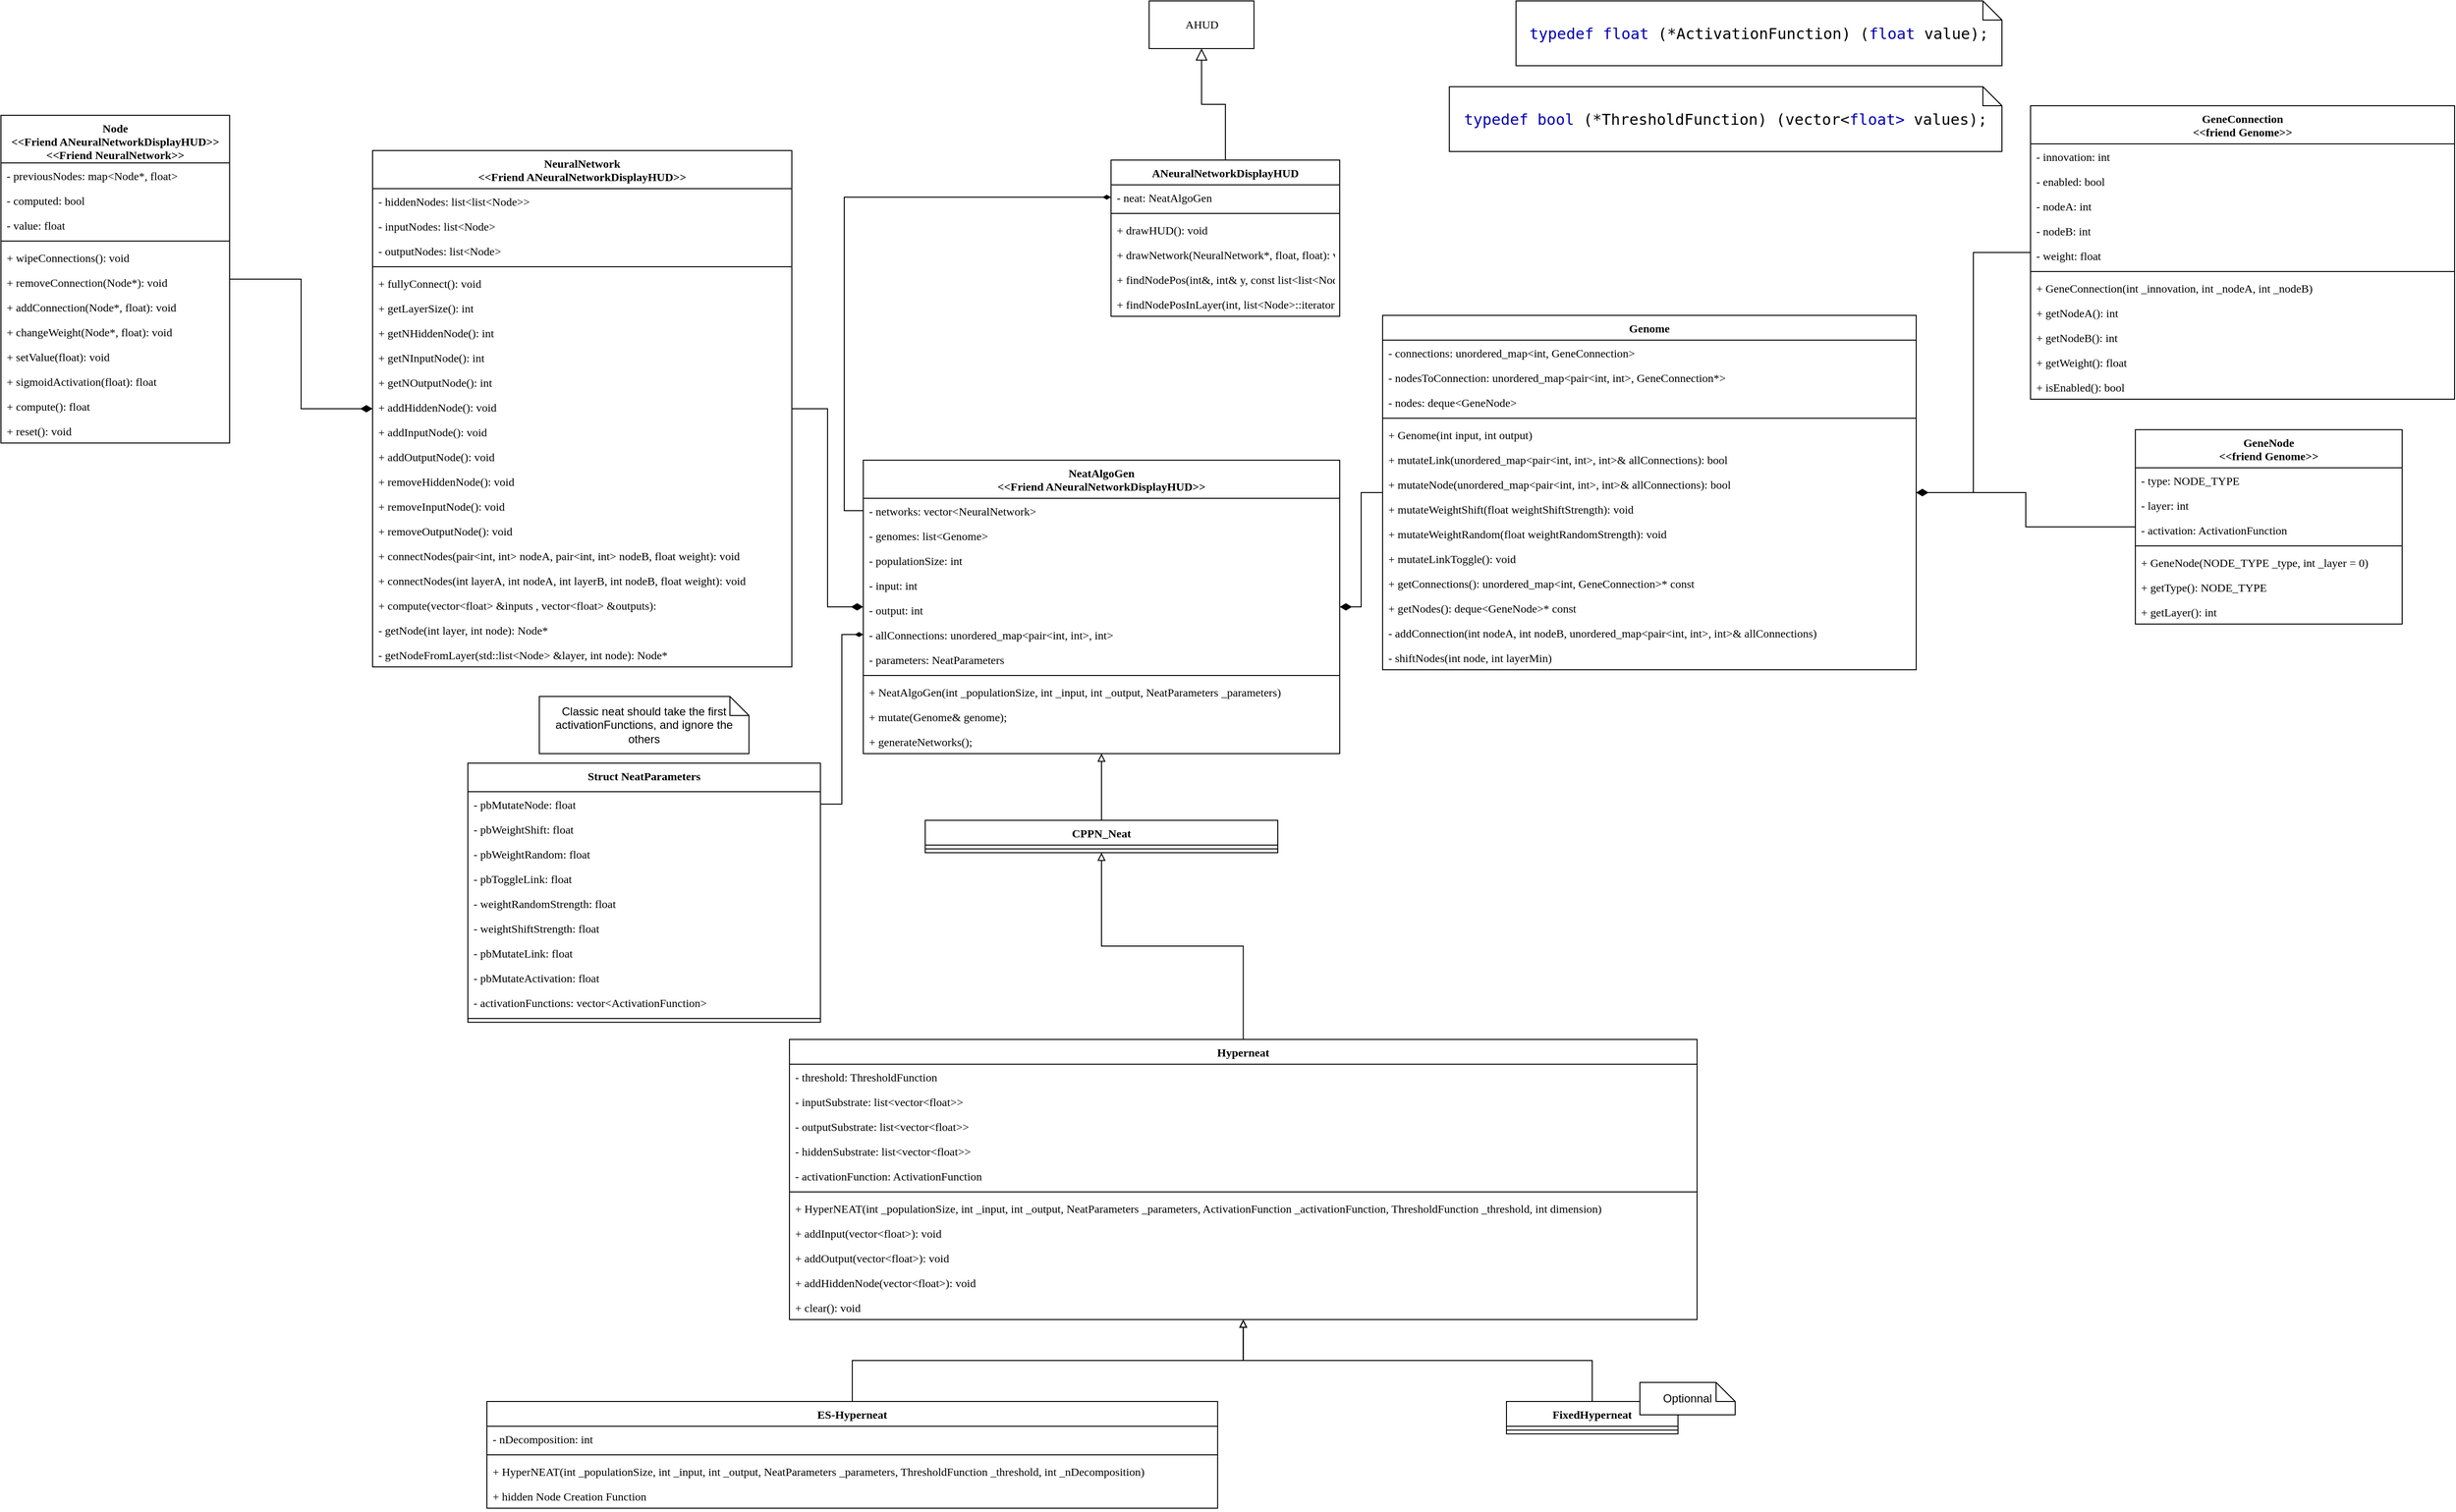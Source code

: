 <mxfile version="20.3.0" type="device"><diagram id="WSgGE8QETpOJRl8HO7c7" name="Page-1"><mxGraphModel dx="1865" dy="649" grid="1" gridSize="10" guides="1" tooltips="1" connect="1" arrows="1" fold="1" page="1" pageScale="1" pageWidth="827" pageHeight="1169" math="0" shadow="0"><root><mxCell id="0"/><mxCell id="1" parent="0"/><mxCell id="bxSq_ZIeHMHqPIyLSi6P-50" style="edgeStyle=orthogonalEdgeStyle;rounded=0;orthogonalLoop=1;jettySize=auto;html=1;exitX=1;exitY=0.5;exitDx=0;exitDy=0;entryX=0;entryY=0.5;entryDx=0;entryDy=0;endArrow=diamondThin;endFill=1;endSize=10;fontFamily=Tahoma;fontSize=12;" parent="1" source="bxSq_ZIeHMHqPIyLSi6P-1" target="bxSq_ZIeHMHqPIyLSi6P-42" edge="1"><mxGeometry relative="1" as="geometry"/></mxCell><mxCell id="bxSq_ZIeHMHqPIyLSi6P-1" value="NeuralNetwork&#10;&lt;&lt;Friend ANeuralNetworkDisplayHUD&gt;&gt;" style="swimlane;fontStyle=1;align=center;verticalAlign=top;childLayout=stackLayout;horizontal=1;startSize=40;horizontalStack=0;resizeParent=1;resizeParentMax=0;resizeLast=0;collapsible=1;marginBottom=0;fontFamily=Tahoma;fontSize=12;" parent="1" vertex="1"><mxGeometry x="-110" y="207" width="440" height="542" as="geometry"><mxRectangle x="60" y="203" width="260" height="40" as="alternateBounds"/></mxGeometry></mxCell><mxCell id="bxSq_ZIeHMHqPIyLSi6P-2" value="- hiddenNodes: list&lt;list&lt;Node&gt;&gt;" style="text;strokeColor=none;fillColor=none;align=left;verticalAlign=top;spacingLeft=4;spacingRight=4;overflow=hidden;rotatable=0;points=[[0,0.5],[1,0.5]];portConstraint=eastwest;fontFamily=Tahoma;fontSize=12;" parent="bxSq_ZIeHMHqPIyLSi6P-1" vertex="1"><mxGeometry y="40" width="440" height="26" as="geometry"/></mxCell><mxCell id="bxSq_ZIeHMHqPIyLSi6P-19" value="- inputNodes: list&lt;Node&gt;" style="text;strokeColor=none;fillColor=none;align=left;verticalAlign=top;spacingLeft=4;spacingRight=4;overflow=hidden;rotatable=0;points=[[0,0.5],[1,0.5]];portConstraint=eastwest;fontFamily=Tahoma;fontSize=12;" parent="bxSq_ZIeHMHqPIyLSi6P-1" vertex="1"><mxGeometry y="66" width="440" height="26" as="geometry"/></mxCell><mxCell id="bxSq_ZIeHMHqPIyLSi6P-20" value="- outputNodes: list&lt;Node&gt;" style="text;strokeColor=none;fillColor=none;align=left;verticalAlign=top;spacingLeft=4;spacingRight=4;overflow=hidden;rotatable=0;points=[[0,0.5],[1,0.5]];portConstraint=eastwest;fontFamily=Tahoma;fontSize=12;" parent="bxSq_ZIeHMHqPIyLSi6P-1" vertex="1"><mxGeometry y="92" width="440" height="26" as="geometry"/></mxCell><mxCell id="bxSq_ZIeHMHqPIyLSi6P-3" value="" style="line;strokeWidth=1;fillColor=none;align=left;verticalAlign=middle;spacingTop=-1;spacingLeft=3;spacingRight=3;rotatable=0;labelPosition=right;points=[];portConstraint=eastwest;fontFamily=Tahoma;fontSize=12;" parent="bxSq_ZIeHMHqPIyLSi6P-1" vertex="1"><mxGeometry y="118" width="440" height="8" as="geometry"/></mxCell><mxCell id="bxSq_ZIeHMHqPIyLSi6P-4" value="+ fullyConnect(): void" style="text;strokeColor=none;fillColor=none;align=left;verticalAlign=top;spacingLeft=4;spacingRight=4;overflow=hidden;rotatable=0;points=[[0,0.5],[1,0.5]];portConstraint=eastwest;fontFamily=Tahoma;fontSize=12;" parent="bxSq_ZIeHMHqPIyLSi6P-1" vertex="1"><mxGeometry y="126" width="440" height="26" as="geometry"/></mxCell><mxCell id="bxSq_ZIeHMHqPIyLSi6P-5" value="+ getLayerSize(): int" style="text;strokeColor=none;fillColor=none;align=left;verticalAlign=top;spacingLeft=4;spacingRight=4;overflow=hidden;rotatable=0;points=[[0,0.5],[1,0.5]];portConstraint=eastwest;fontFamily=Tahoma;fontSize=12;" parent="bxSq_ZIeHMHqPIyLSi6P-1" vertex="1"><mxGeometry y="152" width="440" height="26" as="geometry"/></mxCell><mxCell id="bxSq_ZIeHMHqPIyLSi6P-6" value="+ getNHiddenNode(): int" style="text;strokeColor=none;fillColor=none;align=left;verticalAlign=top;spacingLeft=4;spacingRight=4;overflow=hidden;rotatable=0;points=[[0,0.5],[1,0.5]];portConstraint=eastwest;fontFamily=Tahoma;fontSize=12;" parent="bxSq_ZIeHMHqPIyLSi6P-1" vertex="1"><mxGeometry y="178" width="440" height="26" as="geometry"/></mxCell><mxCell id="bxSq_ZIeHMHqPIyLSi6P-7" value="+ getNInputNode(): int" style="text;strokeColor=none;fillColor=none;align=left;verticalAlign=top;spacingLeft=4;spacingRight=4;overflow=hidden;rotatable=0;points=[[0,0.5],[1,0.5]];portConstraint=eastwest;fontFamily=Tahoma;fontSize=12;" parent="bxSq_ZIeHMHqPIyLSi6P-1" vertex="1"><mxGeometry y="204" width="440" height="26" as="geometry"/></mxCell><mxCell id="bxSq_ZIeHMHqPIyLSi6P-8" value="+ getNOutputNode(): int" style="text;strokeColor=none;fillColor=none;align=left;verticalAlign=top;spacingLeft=4;spacingRight=4;overflow=hidden;rotatable=0;points=[[0,0.5],[1,0.5]];portConstraint=eastwest;fontFamily=Tahoma;fontSize=12;" parent="bxSq_ZIeHMHqPIyLSi6P-1" vertex="1"><mxGeometry y="230" width="440" height="26" as="geometry"/></mxCell><mxCell id="bxSq_ZIeHMHqPIyLSi6P-9" value="+ addHiddenNode(): void" style="text;strokeColor=none;fillColor=none;align=left;verticalAlign=top;spacingLeft=4;spacingRight=4;overflow=hidden;rotatable=0;points=[[0,0.5],[1,0.5]];portConstraint=eastwest;fontFamily=Tahoma;fontSize=12;" parent="bxSq_ZIeHMHqPIyLSi6P-1" vertex="1"><mxGeometry y="256" width="440" height="26" as="geometry"/></mxCell><mxCell id="bxSq_ZIeHMHqPIyLSi6P-10" value="+ addInputNode(): void" style="text;strokeColor=none;fillColor=none;align=left;verticalAlign=top;spacingLeft=4;spacingRight=4;overflow=hidden;rotatable=0;points=[[0,0.5],[1,0.5]];portConstraint=eastwest;fontFamily=Tahoma;fontSize=12;" parent="bxSq_ZIeHMHqPIyLSi6P-1" vertex="1"><mxGeometry y="282" width="440" height="26" as="geometry"/></mxCell><mxCell id="bxSq_ZIeHMHqPIyLSi6P-11" value="+ addOutputNode(): void" style="text;strokeColor=none;fillColor=none;align=left;verticalAlign=top;spacingLeft=4;spacingRight=4;overflow=hidden;rotatable=0;points=[[0,0.5],[1,0.5]];portConstraint=eastwest;fontFamily=Tahoma;fontSize=12;" parent="bxSq_ZIeHMHqPIyLSi6P-1" vertex="1"><mxGeometry y="308" width="440" height="26" as="geometry"/></mxCell><mxCell id="bxSq_ZIeHMHqPIyLSi6P-12" value="+ removeHiddenNode(): void" style="text;strokeColor=none;fillColor=none;align=left;verticalAlign=top;spacingLeft=4;spacingRight=4;overflow=hidden;rotatable=0;points=[[0,0.5],[1,0.5]];portConstraint=eastwest;fontFamily=Tahoma;fontSize=12;" parent="bxSq_ZIeHMHqPIyLSi6P-1" vertex="1"><mxGeometry y="334" width="440" height="26" as="geometry"/></mxCell><mxCell id="bxSq_ZIeHMHqPIyLSi6P-13" value="+ removeInputNode(): void" style="text;strokeColor=none;fillColor=none;align=left;verticalAlign=top;spacingLeft=4;spacingRight=4;overflow=hidden;rotatable=0;points=[[0,0.5],[1,0.5]];portConstraint=eastwest;fontFamily=Tahoma;fontSize=12;" parent="bxSq_ZIeHMHqPIyLSi6P-1" vertex="1"><mxGeometry y="360" width="440" height="26" as="geometry"/></mxCell><mxCell id="bxSq_ZIeHMHqPIyLSi6P-14" value="+ removeOutputNode(): void" style="text;strokeColor=none;fillColor=none;align=left;verticalAlign=top;spacingLeft=4;spacingRight=4;overflow=hidden;rotatable=0;points=[[0,0.5],[1,0.5]];portConstraint=eastwest;fontFamily=Tahoma;fontSize=12;" parent="bxSq_ZIeHMHqPIyLSi6P-1" vertex="1"><mxGeometry y="386" width="440" height="26" as="geometry"/></mxCell><mxCell id="3qKh-4_Olr4PWr01GGMc-7" value="+ connectNodes(pair&lt;int, int&gt; nodeA, pair&lt;int, int&gt; nodeB, float weight): void" style="text;strokeColor=none;fillColor=none;align=left;verticalAlign=top;spacingLeft=4;spacingRight=4;overflow=hidden;rotatable=0;points=[[0,0.5],[1,0.5]];portConstraint=eastwest;fontFamily=Tahoma;fontSize=12;" parent="bxSq_ZIeHMHqPIyLSi6P-1" vertex="1"><mxGeometry y="412" width="440" height="26" as="geometry"/></mxCell><mxCell id="bxSq_ZIeHMHqPIyLSi6P-15" value="+ connectNodes(int layerA, int nodeA, int layerB, int nodeB, float weight): void" style="text;strokeColor=none;fillColor=none;align=left;verticalAlign=top;spacingLeft=4;spacingRight=4;overflow=hidden;rotatable=0;points=[[0,0.5],[1,0.5]];portConstraint=eastwest;fontFamily=Tahoma;fontSize=12;" parent="bxSq_ZIeHMHqPIyLSi6P-1" vertex="1"><mxGeometry y="438" width="440" height="26" as="geometry"/></mxCell><mxCell id="bxSq_ZIeHMHqPIyLSi6P-16" value="+ compute(vector&lt;float&gt; &amp;inputs , vector&lt;float&gt; &amp;outputs): " style="text;strokeColor=none;fillColor=none;align=left;verticalAlign=top;spacingLeft=4;spacingRight=4;overflow=hidden;rotatable=0;points=[[0,0.5],[1,0.5]];portConstraint=eastwest;fontFamily=Tahoma;fontSize=12;" parent="bxSq_ZIeHMHqPIyLSi6P-1" vertex="1"><mxGeometry y="464" width="440" height="26" as="geometry"/></mxCell><mxCell id="bxSq_ZIeHMHqPIyLSi6P-17" value="- getNode(int layer, int node): Node*" style="text;strokeColor=none;fillColor=none;align=left;verticalAlign=top;spacingLeft=4;spacingRight=4;overflow=hidden;rotatable=0;points=[[0,0.5],[1,0.5]];portConstraint=eastwest;fontFamily=Tahoma;fontSize=12;" parent="bxSq_ZIeHMHqPIyLSi6P-1" vertex="1"><mxGeometry y="490" width="440" height="26" as="geometry"/></mxCell><mxCell id="bxSq_ZIeHMHqPIyLSi6P-18" value="- getNodeFromLayer(std::list&lt;Node&gt; &amp;layer, int node): Node*" style="text;strokeColor=none;fillColor=none;align=left;verticalAlign=top;spacingLeft=4;spacingRight=4;overflow=hidden;rotatable=0;points=[[0,0.5],[1,0.5]];portConstraint=eastwest;fontFamily=Tahoma;fontSize=12;" parent="bxSq_ZIeHMHqPIyLSi6P-1" vertex="1"><mxGeometry y="516" width="440" height="26" as="geometry"/></mxCell><mxCell id="bxSq_ZIeHMHqPIyLSi6P-26" value="" style="edgeStyle=orthogonalEdgeStyle;rounded=0;orthogonalLoop=1;jettySize=auto;html=1;endArrow=block;endFill=0;endSize=10;fontFamily=Tahoma;fontSize=12;" parent="1" source="bxSq_ZIeHMHqPIyLSi6P-21" target="bxSq_ZIeHMHqPIyLSi6P-25" edge="1"><mxGeometry relative="1" as="geometry"/></mxCell><mxCell id="bxSq_ZIeHMHqPIyLSi6P-21" value="ANeuralNetworkDisplayHUD" style="swimlane;fontStyle=1;align=center;verticalAlign=top;childLayout=stackLayout;horizontal=1;startSize=26;horizontalStack=0;resizeParent=1;resizeParentMax=0;resizeLast=0;collapsible=1;marginBottom=0;fontFamily=Tahoma;fontSize=12;" parent="1" vertex="1"><mxGeometry x="665" y="217" width="240" height="164" as="geometry"><mxRectangle x="665" y="217" width="190" height="26" as="alternateBounds"/></mxGeometry></mxCell><mxCell id="bxSq_ZIeHMHqPIyLSi6P-22" value="- neat: NeatAlgoGen" style="text;strokeColor=none;fillColor=none;align=left;verticalAlign=top;spacingLeft=4;spacingRight=4;overflow=hidden;rotatable=0;points=[[0,0.5],[1,0.5]];portConstraint=eastwest;fontFamily=Tahoma;fontSize=12;" parent="bxSq_ZIeHMHqPIyLSi6P-21" vertex="1"><mxGeometry y="26" width="240" height="26" as="geometry"/></mxCell><mxCell id="bxSq_ZIeHMHqPIyLSi6P-23" value="" style="line;strokeWidth=1;fillColor=none;align=left;verticalAlign=middle;spacingTop=-1;spacingLeft=3;spacingRight=3;rotatable=0;labelPosition=right;points=[];portConstraint=eastwest;fontFamily=Tahoma;fontSize=12;" parent="bxSq_ZIeHMHqPIyLSi6P-21" vertex="1"><mxGeometry y="52" width="240" height="8" as="geometry"/></mxCell><mxCell id="bxSq_ZIeHMHqPIyLSi6P-24" value="+ drawHUD(): void" style="text;strokeColor=none;fillColor=none;align=left;verticalAlign=top;spacingLeft=4;spacingRight=4;overflow=hidden;rotatable=0;points=[[0,0.5],[1,0.5]];portConstraint=eastwest;fontFamily=Tahoma;fontSize=12;" parent="bxSq_ZIeHMHqPIyLSi6P-21" vertex="1"><mxGeometry y="60" width="240" height="26" as="geometry"/></mxCell><mxCell id="3qKh-4_Olr4PWr01GGMc-1" value="+ drawNetwork(NeuralNetwork*, float, float): void" style="text;strokeColor=none;fillColor=none;align=left;verticalAlign=top;spacingLeft=4;spacingRight=4;overflow=hidden;rotatable=0;points=[[0,0.5],[1,0.5]];portConstraint=eastwest;fontFamily=Tahoma;fontSize=12;" parent="bxSq_ZIeHMHqPIyLSi6P-21" vertex="1"><mxGeometry y="86" width="240" height="26" as="geometry"/></mxCell><mxCell id="3qKh-4_Olr4PWr01GGMc-2" value="+ findNodePos(int&amp;, int&amp; y, const list&lt;list&lt;Node&gt;&gt;::iterator&amp;, pair&lt;Node*, float&gt;&amp;, NeuralNetwork*): void" style="text;strokeColor=none;fillColor=none;align=left;verticalAlign=top;spacingLeft=4;spacingRight=4;overflow=hidden;rotatable=0;points=[[0,0.5],[1,0.5]];portConstraint=eastwest;fontFamily=Tahoma;fontSize=12;" parent="bxSq_ZIeHMHqPIyLSi6P-21" vertex="1"><mxGeometry y="112" width="240" height="26" as="geometry"/></mxCell><mxCell id="3qKh-4_Olr4PWr01GGMc-3" value="+ findNodePosInLayer(int, list&lt;Node&gt;::iterator,list&lt;Node&gt;::iterator, pair&lt;Node*, float&gt;&amp;): bool" style="text;strokeColor=none;fillColor=none;align=left;verticalAlign=top;spacingLeft=4;spacingRight=4;overflow=hidden;rotatable=0;points=[[0,0.5],[1,0.5]];portConstraint=eastwest;fontFamily=Tahoma;fontSize=12;" parent="bxSq_ZIeHMHqPIyLSi6P-21" vertex="1"><mxGeometry y="138" width="240" height="26" as="geometry"/></mxCell><mxCell id="bxSq_ZIeHMHqPIyLSi6P-25" value="AHUD" style="html=1;fontFamily=Tahoma;fontSize=12;" parent="1" vertex="1"><mxGeometry x="705" y="50" width="110" height="50" as="geometry"/></mxCell><mxCell id="bxSq_ZIeHMHqPIyLSi6P-41" style="edgeStyle=orthogonalEdgeStyle;rounded=0;orthogonalLoop=1;jettySize=auto;html=1;exitX=1;exitY=0.5;exitDx=0;exitDy=0;entryX=0;entryY=0.5;entryDx=0;entryDy=0;endArrow=diamondThin;endFill=1;endSize=10;fontFamily=Tahoma;fontSize=12;" parent="1" source="bxSq_ZIeHMHqPIyLSi6P-28" target="bxSq_ZIeHMHqPIyLSi6P-1" edge="1"><mxGeometry relative="1" as="geometry"/></mxCell><mxCell id="bxSq_ZIeHMHqPIyLSi6P-28" value="Node&#10;&lt;&lt;Friend ANeuralNetworkDisplayHUD&gt;&gt;&#10;&lt;&lt;Friend NeuralNetwork&gt;&gt;" style="swimlane;fontStyle=1;align=center;verticalAlign=top;childLayout=stackLayout;horizontal=1;startSize=50;horizontalStack=0;resizeParent=1;resizeParentMax=0;resizeLast=0;collapsible=1;marginBottom=0;fontFamily=Tahoma;fontSize=12;" parent="1" vertex="1"><mxGeometry x="-500" y="170" width="240" height="344" as="geometry"><mxRectangle x="-300" y="190" width="260" height="40" as="alternateBounds"/></mxGeometry></mxCell><mxCell id="bxSq_ZIeHMHqPIyLSi6P-29" value="- previousNodes: map&lt;Node*, float&gt;" style="text;strokeColor=none;fillColor=none;align=left;verticalAlign=top;spacingLeft=4;spacingRight=4;overflow=hidden;rotatable=0;points=[[0,0.5],[1,0.5]];portConstraint=eastwest;fontFamily=Tahoma;fontSize=12;" parent="bxSq_ZIeHMHqPIyLSi6P-28" vertex="1"><mxGeometry y="50" width="240" height="26" as="geometry"/></mxCell><mxCell id="bxSq_ZIeHMHqPIyLSi6P-39" value="- computed: bool" style="text;strokeColor=none;fillColor=none;align=left;verticalAlign=top;spacingLeft=4;spacingRight=4;overflow=hidden;rotatable=0;points=[[0,0.5],[1,0.5]];portConstraint=eastwest;fontFamily=Tahoma;fontSize=12;" parent="bxSq_ZIeHMHqPIyLSi6P-28" vertex="1"><mxGeometry y="76" width="240" height="26" as="geometry"/></mxCell><mxCell id="bxSq_ZIeHMHqPIyLSi6P-40" value="- value: float" style="text;strokeColor=none;fillColor=none;align=left;verticalAlign=top;spacingLeft=4;spacingRight=4;overflow=hidden;rotatable=0;points=[[0,0.5],[1,0.5]];portConstraint=eastwest;fontFamily=Tahoma;fontSize=12;" parent="bxSq_ZIeHMHqPIyLSi6P-28" vertex="1"><mxGeometry y="102" width="240" height="26" as="geometry"/></mxCell><mxCell id="bxSq_ZIeHMHqPIyLSi6P-30" value="" style="line;strokeWidth=1;fillColor=none;align=left;verticalAlign=middle;spacingTop=-1;spacingLeft=3;spacingRight=3;rotatable=0;labelPosition=right;points=[];portConstraint=eastwest;fontFamily=Tahoma;fontSize=12;" parent="bxSq_ZIeHMHqPIyLSi6P-28" vertex="1"><mxGeometry y="128" width="240" height="8" as="geometry"/></mxCell><mxCell id="bxSq_ZIeHMHqPIyLSi6P-31" value="+ wipeConnections(): void" style="text;strokeColor=none;fillColor=none;align=left;verticalAlign=top;spacingLeft=4;spacingRight=4;overflow=hidden;rotatable=0;points=[[0,0.5],[1,0.5]];portConstraint=eastwest;fontFamily=Tahoma;fontSize=12;" parent="bxSq_ZIeHMHqPIyLSi6P-28" vertex="1"><mxGeometry y="136" width="240" height="26" as="geometry"/></mxCell><mxCell id="bxSq_ZIeHMHqPIyLSi6P-32" value="+ removeConnection(Node*): void" style="text;strokeColor=none;fillColor=none;align=left;verticalAlign=top;spacingLeft=4;spacingRight=4;overflow=hidden;rotatable=0;points=[[0,0.5],[1,0.5]];portConstraint=eastwest;fontFamily=Tahoma;fontSize=12;" parent="bxSq_ZIeHMHqPIyLSi6P-28" vertex="1"><mxGeometry y="162" width="240" height="26" as="geometry"/></mxCell><mxCell id="bxSq_ZIeHMHqPIyLSi6P-33" value="+ addConnection(Node*, float): void" style="text;strokeColor=none;fillColor=none;align=left;verticalAlign=top;spacingLeft=4;spacingRight=4;overflow=hidden;rotatable=0;points=[[0,0.5],[1,0.5]];portConstraint=eastwest;fontFamily=Tahoma;fontSize=12;" parent="bxSq_ZIeHMHqPIyLSi6P-28" vertex="1"><mxGeometry y="188" width="240" height="26" as="geometry"/></mxCell><mxCell id="bxSq_ZIeHMHqPIyLSi6P-34" value="+ changeWeight(Node*, float): void" style="text;strokeColor=none;fillColor=none;align=left;verticalAlign=top;spacingLeft=4;spacingRight=4;overflow=hidden;rotatable=0;points=[[0,0.5],[1,0.5]];portConstraint=eastwest;fontFamily=Tahoma;fontSize=12;" parent="bxSq_ZIeHMHqPIyLSi6P-28" vertex="1"><mxGeometry y="214" width="240" height="26" as="geometry"/></mxCell><mxCell id="bxSq_ZIeHMHqPIyLSi6P-35" value="+ setValue(float): void" style="text;strokeColor=none;fillColor=none;align=left;verticalAlign=top;spacingLeft=4;spacingRight=4;overflow=hidden;rotatable=0;points=[[0,0.5],[1,0.5]];portConstraint=eastwest;fontFamily=Tahoma;fontSize=12;" parent="bxSq_ZIeHMHqPIyLSi6P-28" vertex="1"><mxGeometry y="240" width="240" height="26" as="geometry"/></mxCell><mxCell id="bxSq_ZIeHMHqPIyLSi6P-36" value="+ sigmoidActivation(float): float" style="text;strokeColor=none;fillColor=none;align=left;verticalAlign=top;spacingLeft=4;spacingRight=4;overflow=hidden;rotatable=0;points=[[0,0.5],[1,0.5]];portConstraint=eastwest;fontFamily=Tahoma;fontSize=12;" parent="bxSq_ZIeHMHqPIyLSi6P-28" vertex="1"><mxGeometry y="266" width="240" height="26" as="geometry"/></mxCell><mxCell id="bxSq_ZIeHMHqPIyLSi6P-37" value="+ compute(): float" style="text;strokeColor=none;fillColor=none;align=left;verticalAlign=top;spacingLeft=4;spacingRight=4;overflow=hidden;rotatable=0;points=[[0,0.5],[1,0.5]];portConstraint=eastwest;fontFamily=Tahoma;fontSize=12;" parent="bxSq_ZIeHMHqPIyLSi6P-28" vertex="1"><mxGeometry y="292" width="240" height="26" as="geometry"/></mxCell><mxCell id="bxSq_ZIeHMHqPIyLSi6P-38" value="+ reset(): void" style="text;strokeColor=none;fillColor=none;align=left;verticalAlign=top;spacingLeft=4;spacingRight=4;overflow=hidden;rotatable=0;points=[[0,0.5],[1,0.5]];portConstraint=eastwest;fontFamily=Tahoma;fontSize=12;" parent="bxSq_ZIeHMHqPIyLSi6P-28" vertex="1"><mxGeometry y="318" width="240" height="26" as="geometry"/></mxCell><mxCell id="3qKh-4_Olr4PWr01GGMc-34" value="" style="edgeStyle=orthogonalEdgeStyle;rounded=0;orthogonalLoop=1;jettySize=auto;html=1;endArrow=none;endFill=0;startArrow=block;startFill=0;" parent="1" source="bxSq_ZIeHMHqPIyLSi6P-42" target="3qKh-4_Olr4PWr01GGMc-16" edge="1"><mxGeometry relative="1" as="geometry"/></mxCell><mxCell id="bxSq_ZIeHMHqPIyLSi6P-42" value="NeatAlgoGen&#10;&lt;&lt;Friend ANeuralNetworkDisplayHUD&gt;&gt;" style="swimlane;fontStyle=1;align=center;verticalAlign=top;childLayout=stackLayout;horizontal=1;startSize=40;horizontalStack=0;resizeParent=1;resizeParentMax=0;resizeLast=0;collapsible=1;marginBottom=0;fontFamily=Tahoma;fontSize=12;" parent="1" vertex="1"><mxGeometry x="405" y="532" width="500" height="308" as="geometry"><mxRectangle x="460" y="370" width="110" height="26" as="alternateBounds"/></mxGeometry></mxCell><mxCell id="bxSq_ZIeHMHqPIyLSi6P-43" value="- networks: vector&lt;NeuralNetwork&gt;" style="text;strokeColor=none;fillColor=none;align=left;verticalAlign=top;spacingLeft=4;spacingRight=4;overflow=hidden;rotatable=0;points=[[0,0.5],[1,0.5]];portConstraint=eastwest;fontFamily=Tahoma;fontSize=12;" parent="bxSq_ZIeHMHqPIyLSi6P-42" vertex="1"><mxGeometry y="40" width="500" height="26" as="geometry"/></mxCell><mxCell id="bxSq_ZIeHMHqPIyLSi6P-46" value="- genomes: list&lt;Genome&gt;" style="text;strokeColor=none;fillColor=none;align=left;verticalAlign=top;spacingLeft=4;spacingRight=4;overflow=hidden;rotatable=0;points=[[0,0.5],[1,0.5]];portConstraint=eastwest;fontFamily=Tahoma;fontSize=12;" parent="bxSq_ZIeHMHqPIyLSi6P-42" vertex="1"><mxGeometry y="66" width="500" height="26" as="geometry"/></mxCell><mxCell id="bxSq_ZIeHMHqPIyLSi6P-47" value="- populationSize: int" style="text;strokeColor=none;fillColor=none;align=left;verticalAlign=top;spacingLeft=4;spacingRight=4;overflow=hidden;rotatable=0;points=[[0,0.5],[1,0.5]];portConstraint=eastwest;fontFamily=Tahoma;fontSize=12;" parent="bxSq_ZIeHMHqPIyLSi6P-42" vertex="1"><mxGeometry y="92" width="500" height="26" as="geometry"/></mxCell><mxCell id="bxSq_ZIeHMHqPIyLSi6P-48" value="- input: int" style="text;strokeColor=none;fillColor=none;align=left;verticalAlign=top;spacingLeft=4;spacingRight=4;overflow=hidden;rotatable=0;points=[[0,0.5],[1,0.5]];portConstraint=eastwest;fontFamily=Tahoma;fontSize=12;" parent="bxSq_ZIeHMHqPIyLSi6P-42" vertex="1"><mxGeometry y="118" width="500" height="26" as="geometry"/></mxCell><mxCell id="bxSq_ZIeHMHqPIyLSi6P-49" value="- output: int" style="text;strokeColor=none;fillColor=none;align=left;verticalAlign=top;spacingLeft=4;spacingRight=4;overflow=hidden;rotatable=0;points=[[0,0.5],[1,0.5]];portConstraint=eastwest;fontFamily=Tahoma;fontSize=12;" parent="bxSq_ZIeHMHqPIyLSi6P-42" vertex="1"><mxGeometry y="144" width="500" height="26" as="geometry"/></mxCell><mxCell id="epjT_9C1XHrGTIu-Kdf--7" value="- allConnections: unordered_map&lt;pair&lt;int, int&gt;, int&gt;" style="text;strokeColor=none;fillColor=none;align=left;verticalAlign=top;spacingLeft=4;spacingRight=4;overflow=hidden;rotatable=0;points=[[0,0.5],[1,0.5]];portConstraint=eastwest;fontFamily=Tahoma;fontSize=12;" parent="bxSq_ZIeHMHqPIyLSi6P-42" vertex="1"><mxGeometry y="170" width="500" height="26" as="geometry"/></mxCell><mxCell id="3qKh-4_Olr4PWr01GGMc-47" value="- parameters: NeatParameters" style="text;strokeColor=none;fillColor=none;align=left;verticalAlign=top;spacingLeft=4;spacingRight=4;overflow=hidden;rotatable=0;points=[[0,0.5],[1,0.5]];portConstraint=eastwest;fontFamily=Tahoma;fontSize=12;" parent="bxSq_ZIeHMHqPIyLSi6P-42" vertex="1"><mxGeometry y="196" width="500" height="26" as="geometry"/></mxCell><mxCell id="bxSq_ZIeHMHqPIyLSi6P-44" value="" style="line;strokeWidth=1;fillColor=none;align=left;verticalAlign=middle;spacingTop=-1;spacingLeft=3;spacingRight=3;rotatable=0;labelPosition=right;points=[];portConstraint=eastwest;fontFamily=Tahoma;fontSize=12;" parent="bxSq_ZIeHMHqPIyLSi6P-42" vertex="1"><mxGeometry y="222" width="500" height="8" as="geometry"/></mxCell><mxCell id="bxSq_ZIeHMHqPIyLSi6P-45" value="+ NeatAlgoGen(int _populationSize, int _input, int _output, NeatParameters _parameters)" style="text;strokeColor=none;fillColor=none;align=left;verticalAlign=top;spacingLeft=4;spacingRight=4;overflow=hidden;rotatable=0;points=[[0,0.5],[1,0.5]];portConstraint=eastwest;fontFamily=Tahoma;fontSize=12;" parent="bxSq_ZIeHMHqPIyLSi6P-42" vertex="1"><mxGeometry y="230" width="500" height="26" as="geometry"/></mxCell><mxCell id="epjT_9C1XHrGTIu-Kdf--16" value="+ mutate(Genome&amp; genome);" style="text;strokeColor=none;fillColor=none;align=left;verticalAlign=top;spacingLeft=4;spacingRight=4;overflow=hidden;rotatable=0;points=[[0,0.5],[1,0.5]];portConstraint=eastwest;fontFamily=Tahoma;fontSize=12;" parent="bxSq_ZIeHMHqPIyLSi6P-42" vertex="1"><mxGeometry y="256" width="500" height="26" as="geometry"/></mxCell><mxCell id="3qKh-4_Olr4PWr01GGMc-6" value="+ generateNetworks();" style="text;strokeColor=none;fillColor=none;align=left;verticalAlign=top;spacingLeft=4;spacingRight=4;overflow=hidden;rotatable=0;points=[[0,0.5],[1,0.5]];portConstraint=eastwest;fontFamily=Tahoma;fontSize=12;" parent="bxSq_ZIeHMHqPIyLSi6P-42" vertex="1"><mxGeometry y="282" width="500" height="26" as="geometry"/></mxCell><mxCell id="bxSq_ZIeHMHqPIyLSi6P-60" style="edgeStyle=orthogonalEdgeStyle;rounded=0;orthogonalLoop=1;jettySize=auto;html=1;exitX=0;exitY=0.5;exitDx=0;exitDy=0;endArrow=diamondThin;endFill=1;endSize=10;fontFamily=Tahoma;fontSize=12;" parent="1" source="bxSq_ZIeHMHqPIyLSi6P-51" target="bxSq_ZIeHMHqPIyLSi6P-42" edge="1"><mxGeometry relative="1" as="geometry"/></mxCell><mxCell id="bxSq_ZIeHMHqPIyLSi6P-51" value="Genome" style="swimlane;fontStyle=1;align=center;verticalAlign=top;childLayout=stackLayout;horizontal=1;startSize=26;horizontalStack=0;resizeParent=1;resizeParentMax=0;resizeLast=0;collapsible=1;marginBottom=0;fontFamily=Tahoma;fontSize=12;" parent="1" vertex="1"><mxGeometry x="950" y="380" width="560" height="372" as="geometry"><mxRectangle x="990" y="380" width="80" height="26" as="alternateBounds"/></mxGeometry></mxCell><mxCell id="bxSq_ZIeHMHqPIyLSi6P-52" value="- connections: unordered_map&lt;int, GeneConnection&gt;" style="text;strokeColor=none;fillColor=none;align=left;verticalAlign=top;spacingLeft=4;spacingRight=4;overflow=hidden;rotatable=0;points=[[0,0.5],[1,0.5]];portConstraint=eastwest;fontFamily=Tahoma;fontSize=12;" parent="bxSq_ZIeHMHqPIyLSi6P-51" vertex="1"><mxGeometry y="26" width="560" height="26" as="geometry"/></mxCell><mxCell id="bxSq_ZIeHMHqPIyLSi6P-55" value="- nodesToConnection: unordered_map&lt;pair&lt;int, int&gt;, GeneConnection*&gt;" style="text;strokeColor=none;fillColor=none;align=left;verticalAlign=top;spacingLeft=4;spacingRight=4;overflow=hidden;rotatable=0;points=[[0,0.5],[1,0.5]];portConstraint=eastwest;fontFamily=Tahoma;fontSize=12;" parent="bxSq_ZIeHMHqPIyLSi6P-51" vertex="1"><mxGeometry y="52" width="560" height="26" as="geometry"/></mxCell><mxCell id="epjT_9C1XHrGTIu-Kdf--2" value="- nodes: deque&lt;GeneNode&gt;" style="text;strokeColor=none;fillColor=none;align=left;verticalAlign=top;spacingLeft=4;spacingRight=4;overflow=hidden;rotatable=0;points=[[0,0.5],[1,0.5]];portConstraint=eastwest;fontFamily=Tahoma;fontSize=12;" parent="bxSq_ZIeHMHqPIyLSi6P-51" vertex="1"><mxGeometry y="78" width="560" height="26" as="geometry"/></mxCell><mxCell id="bxSq_ZIeHMHqPIyLSi6P-53" value="" style="line;strokeWidth=1;fillColor=none;align=left;verticalAlign=middle;spacingTop=-1;spacingLeft=3;spacingRight=3;rotatable=0;labelPosition=right;points=[];portConstraint=eastwest;fontFamily=Tahoma;fontSize=12;" parent="bxSq_ZIeHMHqPIyLSi6P-51" vertex="1"><mxGeometry y="104" width="560" height="8" as="geometry"/></mxCell><mxCell id="bxSq_ZIeHMHqPIyLSi6P-54" value="+ Genome(int input, int output)" style="text;strokeColor=none;fillColor=none;align=left;verticalAlign=top;spacingLeft=4;spacingRight=4;overflow=hidden;rotatable=0;points=[[0,0.5],[1,0.5]];portConstraint=eastwest;fontFamily=Tahoma;fontSize=12;" parent="bxSq_ZIeHMHqPIyLSi6P-51" vertex="1"><mxGeometry y="112" width="560" height="26" as="geometry"/></mxCell><mxCell id="bxSq_ZIeHMHqPIyLSi6P-56" value="+ mutateLink(unordered_map&lt;pair&lt;int, int&gt;, int&gt;&amp; allConnections): bool" style="text;strokeColor=none;fillColor=none;align=left;verticalAlign=top;spacingLeft=4;spacingRight=4;overflow=hidden;rotatable=0;points=[[0,0.5],[1,0.5]];portConstraint=eastwest;fontFamily=Tahoma;fontSize=12;" parent="bxSq_ZIeHMHqPIyLSi6P-51" vertex="1"><mxGeometry y="138" width="560" height="26" as="geometry"/></mxCell><mxCell id="bxSq_ZIeHMHqPIyLSi6P-57" value="+ mutateNode(unordered_map&lt;pair&lt;int, int&gt;, int&gt;&amp; allConnections): bool" style="text;strokeColor=none;fillColor=none;align=left;verticalAlign=top;spacingLeft=4;spacingRight=4;overflow=hidden;rotatable=0;points=[[0,0.5],[1,0.5]];portConstraint=eastwest;fontFamily=Tahoma;fontSize=12;" parent="bxSq_ZIeHMHqPIyLSi6P-51" vertex="1"><mxGeometry y="164" width="560" height="26" as="geometry"/></mxCell><mxCell id="bxSq_ZIeHMHqPIyLSi6P-58" value="+ mutateWeightShift(float weightShiftStrength): void" style="text;strokeColor=none;fillColor=none;align=left;verticalAlign=top;spacingLeft=4;spacingRight=4;overflow=hidden;rotatable=0;points=[[0,0.5],[1,0.5]];portConstraint=eastwest;fontFamily=Tahoma;fontSize=12;" parent="bxSq_ZIeHMHqPIyLSi6P-51" vertex="1"><mxGeometry y="190" width="560" height="26" as="geometry"/></mxCell><mxCell id="bxSq_ZIeHMHqPIyLSi6P-59" value="+ mutateWeightRandom(float weightRandomStrength): void" style="text;strokeColor=none;fillColor=none;align=left;verticalAlign=top;spacingLeft=4;spacingRight=4;overflow=hidden;rotatable=0;points=[[0,0.5],[1,0.5]];portConstraint=eastwest;fontFamily=Tahoma;fontSize=12;" parent="bxSq_ZIeHMHqPIyLSi6P-51" vertex="1"><mxGeometry y="216" width="560" height="26" as="geometry"/></mxCell><mxCell id="epjT_9C1XHrGTIu-Kdf--3" value="+ mutateLinkToggle(): void" style="text;strokeColor=none;fillColor=none;align=left;verticalAlign=top;spacingLeft=4;spacingRight=4;overflow=hidden;rotatable=0;points=[[0,0.5],[1,0.5]];portConstraint=eastwest;fontFamily=Tahoma;fontSize=12;" parent="bxSq_ZIeHMHqPIyLSi6P-51" vertex="1"><mxGeometry y="242" width="560" height="26" as="geometry"/></mxCell><mxCell id="epjT_9C1XHrGTIu-Kdf--4" value="+ getConnections(): unordered_map&lt;int, GeneConnection&gt;* const" style="text;strokeColor=none;fillColor=none;align=left;verticalAlign=top;spacingLeft=4;spacingRight=4;overflow=hidden;rotatable=0;points=[[0,0.5],[1,0.5]];portConstraint=eastwest;fontFamily=Tahoma;fontSize=12;" parent="bxSq_ZIeHMHqPIyLSi6P-51" vertex="1"><mxGeometry y="268" width="560" height="26" as="geometry"/></mxCell><mxCell id="epjT_9C1XHrGTIu-Kdf--5" value="+ getNodes(): deque&lt;GeneNode&gt;* const" style="text;strokeColor=none;fillColor=none;align=left;verticalAlign=top;spacingLeft=4;spacingRight=4;overflow=hidden;rotatable=0;points=[[0,0.5],[1,0.5]];portConstraint=eastwest;fontFamily=Tahoma;fontSize=12;" parent="bxSq_ZIeHMHqPIyLSi6P-51" vertex="1"><mxGeometry y="294" width="560" height="26" as="geometry"/></mxCell><mxCell id="epjT_9C1XHrGTIu-Kdf--6" value="- addConnection(int nodeA, int nodeB, unordered_map&lt;pair&lt;int, int&gt;, int&gt;&amp; allConnections)" style="text;strokeColor=none;fillColor=none;align=left;verticalAlign=top;spacingLeft=4;spacingRight=4;overflow=hidden;rotatable=0;points=[[0,0.5],[1,0.5]];portConstraint=eastwest;fontFamily=Tahoma;fontSize=12;" parent="bxSq_ZIeHMHqPIyLSi6P-51" vertex="1"><mxGeometry y="320" width="560" height="26" as="geometry"/></mxCell><mxCell id="3qKh-4_Olr4PWr01GGMc-5" value="- shiftNodes(int node, int layerMin)" style="text;strokeColor=none;fillColor=none;align=left;verticalAlign=top;spacingLeft=4;spacingRight=4;overflow=hidden;rotatable=0;points=[[0,0.5],[1,0.5]];portConstraint=eastwest;fontFamily=Tahoma;fontSize=12;" parent="bxSq_ZIeHMHqPIyLSi6P-51" vertex="1"><mxGeometry y="346" width="560" height="26" as="geometry"/></mxCell><mxCell id="bxSq_ZIeHMHqPIyLSi6P-69" style="edgeStyle=orthogonalEdgeStyle;rounded=0;orthogonalLoop=1;jettySize=auto;html=1;exitX=0;exitY=0.5;exitDx=0;exitDy=0;endArrow=diamondThin;endFill=1;endSize=10;fontFamily=Tahoma;fontSize=12;" parent="1" source="bxSq_ZIeHMHqPIyLSi6P-61" target="bxSq_ZIeHMHqPIyLSi6P-51" edge="1"><mxGeometry relative="1" as="geometry"/></mxCell><mxCell id="bxSq_ZIeHMHqPIyLSi6P-61" value="GeneConnection&#10;&lt;&lt;friend Genome&gt;&gt;" style="swimlane;fontStyle=1;align=center;verticalAlign=top;childLayout=stackLayout;horizontal=1;startSize=40;horizontalStack=0;resizeParent=1;resizeParentMax=0;resizeLast=0;collapsible=1;marginBottom=0;fontFamily=Tahoma;fontSize=12;" parent="1" vertex="1"><mxGeometry x="1630" y="160" width="445" height="308" as="geometry"><mxRectangle x="1440" y="360" width="150" height="40" as="alternateBounds"/></mxGeometry></mxCell><mxCell id="bxSq_ZIeHMHqPIyLSi6P-62" value="- innovation: int" style="text;strokeColor=none;fillColor=none;align=left;verticalAlign=top;spacingLeft=4;spacingRight=4;overflow=hidden;rotatable=0;points=[[0,0.5],[1,0.5]];portConstraint=eastwest;fontFamily=Tahoma;fontSize=12;" parent="bxSq_ZIeHMHqPIyLSi6P-61" vertex="1"><mxGeometry y="40" width="445" height="26" as="geometry"/></mxCell><mxCell id="bxSq_ZIeHMHqPIyLSi6P-65" value="- enabled: bool" style="text;strokeColor=none;fillColor=none;align=left;verticalAlign=top;spacingLeft=4;spacingRight=4;overflow=hidden;rotatable=0;points=[[0,0.5],[1,0.5]];portConstraint=eastwest;fontFamily=Tahoma;fontSize=12;" parent="bxSq_ZIeHMHqPIyLSi6P-61" vertex="1"><mxGeometry y="66" width="445" height="26" as="geometry"/></mxCell><mxCell id="bxSq_ZIeHMHqPIyLSi6P-66" value="- nodeA: int" style="text;strokeColor=none;fillColor=none;align=left;verticalAlign=top;spacingLeft=4;spacingRight=4;overflow=hidden;rotatable=0;points=[[0,0.5],[1,0.5]];portConstraint=eastwest;fontFamily=Tahoma;fontSize=12;" parent="bxSq_ZIeHMHqPIyLSi6P-61" vertex="1"><mxGeometry y="92" width="445" height="26" as="geometry"/></mxCell><mxCell id="bxSq_ZIeHMHqPIyLSi6P-67" value="- nodeB: int" style="text;strokeColor=none;fillColor=none;align=left;verticalAlign=top;spacingLeft=4;spacingRight=4;overflow=hidden;rotatable=0;points=[[0,0.5],[1,0.5]];portConstraint=eastwest;fontFamily=Tahoma;fontSize=12;" parent="bxSq_ZIeHMHqPIyLSi6P-61" vertex="1"><mxGeometry y="118" width="445" height="26" as="geometry"/></mxCell><mxCell id="epjT_9C1XHrGTIu-Kdf--1" value="- weight: float" style="text;strokeColor=none;fillColor=none;align=left;verticalAlign=top;spacingLeft=4;spacingRight=4;overflow=hidden;rotatable=0;points=[[0,0.5],[1,0.5]];portConstraint=eastwest;fontFamily=Tahoma;fontSize=12;" parent="bxSq_ZIeHMHqPIyLSi6P-61" vertex="1"><mxGeometry y="144" width="445" height="26" as="geometry"/></mxCell><mxCell id="bxSq_ZIeHMHqPIyLSi6P-63" value="" style="line;strokeWidth=1;fillColor=none;align=left;verticalAlign=middle;spacingTop=-1;spacingLeft=3;spacingRight=3;rotatable=0;labelPosition=right;points=[];portConstraint=eastwest;fontFamily=Tahoma;fontSize=12;" parent="bxSq_ZIeHMHqPIyLSi6P-61" vertex="1"><mxGeometry y="170" width="445" height="8" as="geometry"/></mxCell><mxCell id="bxSq_ZIeHMHqPIyLSi6P-64" value="+ GeneConnection(int _innovation, int _nodeA, int _nodeB)" style="text;strokeColor=none;fillColor=none;align=left;verticalAlign=top;spacingLeft=4;spacingRight=4;overflow=hidden;rotatable=0;points=[[0,0.5],[1,0.5]];portConstraint=eastwest;fontFamily=Tahoma;fontSize=12;" parent="bxSq_ZIeHMHqPIyLSi6P-61" vertex="1"><mxGeometry y="178" width="445" height="26" as="geometry"/></mxCell><mxCell id="3qKh-4_Olr4PWr01GGMc-8" value="+ getNodeA(): int" style="text;strokeColor=none;fillColor=none;align=left;verticalAlign=top;spacingLeft=4;spacingRight=4;overflow=hidden;rotatable=0;points=[[0,0.5],[1,0.5]];portConstraint=eastwest;fontFamily=Tahoma;fontSize=12;" parent="bxSq_ZIeHMHqPIyLSi6P-61" vertex="1"><mxGeometry y="204" width="445" height="26" as="geometry"/></mxCell><mxCell id="3qKh-4_Olr4PWr01GGMc-9" value="+ getNodeB(): int" style="text;strokeColor=none;fillColor=none;align=left;verticalAlign=top;spacingLeft=4;spacingRight=4;overflow=hidden;rotatable=0;points=[[0,0.5],[1,0.5]];portConstraint=eastwest;fontFamily=Tahoma;fontSize=12;" parent="bxSq_ZIeHMHqPIyLSi6P-61" vertex="1"><mxGeometry y="230" width="445" height="26" as="geometry"/></mxCell><mxCell id="3qKh-4_Olr4PWr01GGMc-10" value="+ getWeight(): float" style="text;strokeColor=none;fillColor=none;align=left;verticalAlign=top;spacingLeft=4;spacingRight=4;overflow=hidden;rotatable=0;points=[[0,0.5],[1,0.5]];portConstraint=eastwest;fontFamily=Tahoma;fontSize=12;" parent="bxSq_ZIeHMHqPIyLSi6P-61" vertex="1"><mxGeometry y="256" width="445" height="26" as="geometry"/></mxCell><mxCell id="3qKh-4_Olr4PWr01GGMc-11" value="+ isEnabled(): bool" style="text;strokeColor=none;fillColor=none;align=left;verticalAlign=top;spacingLeft=4;spacingRight=4;overflow=hidden;rotatable=0;points=[[0,0.5],[1,0.5]];portConstraint=eastwest;fontFamily=Tahoma;fontSize=12;" parent="bxSq_ZIeHMHqPIyLSi6P-61" vertex="1"><mxGeometry y="282" width="445" height="26" as="geometry"/></mxCell><mxCell id="bxSq_ZIeHMHqPIyLSi6P-75" style="edgeStyle=orthogonalEdgeStyle;rounded=0;orthogonalLoop=1;jettySize=auto;html=1;exitX=0;exitY=0.5;exitDx=0;exitDy=0;endArrow=diamondThin;endFill=1;endSize=10;fontFamily=Tahoma;fontSize=12;" parent="1" source="bxSq_ZIeHMHqPIyLSi6P-70" target="bxSq_ZIeHMHqPIyLSi6P-51" edge="1"><mxGeometry relative="1" as="geometry"/></mxCell><mxCell id="bxSq_ZIeHMHqPIyLSi6P-70" value="GeneNode&#10;&lt;&lt;friend Genome&gt;&gt;" style="swimlane;fontStyle=1;align=center;verticalAlign=top;childLayout=stackLayout;horizontal=1;startSize=40;horizontalStack=0;resizeParent=1;resizeParentMax=0;resizeLast=0;collapsible=1;marginBottom=0;fontFamily=Tahoma;fontSize=12;" parent="1" vertex="1"><mxGeometry x="1740" y="500" width="280" height="204" as="geometry"><mxRectangle x="1490" y="490" width="90" height="26" as="alternateBounds"/></mxGeometry></mxCell><mxCell id="bxSq_ZIeHMHqPIyLSi6P-71" value="- type: NODE_TYPE" style="text;strokeColor=none;fillColor=none;align=left;verticalAlign=top;spacingLeft=4;spacingRight=4;overflow=hidden;rotatable=0;points=[[0,0.5],[1,0.5]];portConstraint=eastwest;fontFamily=Tahoma;fontSize=12;" parent="bxSq_ZIeHMHqPIyLSi6P-70" vertex="1"><mxGeometry y="40" width="280" height="26" as="geometry"/></mxCell><mxCell id="bxSq_ZIeHMHqPIyLSi6P-74" value="- layer: int" style="text;strokeColor=none;fillColor=none;align=left;verticalAlign=top;spacingLeft=4;spacingRight=4;overflow=hidden;rotatable=0;points=[[0,0.5],[1,0.5]];portConstraint=eastwest;fontFamily=Tahoma;fontSize=12;" parent="bxSq_ZIeHMHqPIyLSi6P-70" vertex="1"><mxGeometry y="66" width="280" height="26" as="geometry"/></mxCell><mxCell id="3qKh-4_Olr4PWr01GGMc-14" value="- activation: ActivationFunction" style="text;strokeColor=none;fillColor=none;align=left;verticalAlign=top;spacingLeft=4;spacingRight=4;overflow=hidden;rotatable=0;points=[[0,0.5],[1,0.5]];portConstraint=eastwest;fontFamily=Tahoma;fontSize=12;" parent="bxSq_ZIeHMHqPIyLSi6P-70" vertex="1"><mxGeometry y="92" width="280" height="26" as="geometry"/></mxCell><mxCell id="bxSq_ZIeHMHqPIyLSi6P-72" value="" style="line;strokeWidth=1;fillColor=none;align=left;verticalAlign=middle;spacingTop=-1;spacingLeft=3;spacingRight=3;rotatable=0;labelPosition=right;points=[];portConstraint=eastwest;fontFamily=Tahoma;fontSize=12;" parent="bxSq_ZIeHMHqPIyLSi6P-70" vertex="1"><mxGeometry y="118" width="280" height="8" as="geometry"/></mxCell><mxCell id="bxSq_ZIeHMHqPIyLSi6P-73" value="+ GeneNode(NODE_TYPE _type, int _layer = 0)" style="text;strokeColor=none;fillColor=none;align=left;verticalAlign=top;spacingLeft=4;spacingRight=4;overflow=hidden;rotatable=0;points=[[0,0.5],[1,0.5]];portConstraint=eastwest;fontFamily=Tahoma;fontSize=12;" parent="bxSq_ZIeHMHqPIyLSi6P-70" vertex="1"><mxGeometry y="126" width="280" height="26" as="geometry"/></mxCell><mxCell id="3qKh-4_Olr4PWr01GGMc-12" value="+ getType(): NODE_TYPE" style="text;strokeColor=none;fillColor=none;align=left;verticalAlign=top;spacingLeft=4;spacingRight=4;overflow=hidden;rotatable=0;points=[[0,0.5],[1,0.5]];portConstraint=eastwest;fontFamily=Tahoma;fontSize=12;" parent="bxSq_ZIeHMHqPIyLSi6P-70" vertex="1"><mxGeometry y="152" width="280" height="26" as="geometry"/></mxCell><mxCell id="3qKh-4_Olr4PWr01GGMc-13" value="+ getLayer(): int" style="text;strokeColor=none;fillColor=none;align=left;verticalAlign=top;spacingLeft=4;spacingRight=4;overflow=hidden;rotatable=0;points=[[0,0.5],[1,0.5]];portConstraint=eastwest;fontFamily=Tahoma;fontSize=12;" parent="bxSq_ZIeHMHqPIyLSi6P-70" vertex="1"><mxGeometry y="178" width="280" height="26" as="geometry"/></mxCell><mxCell id="3qKh-4_Olr4PWr01GGMc-4" style="edgeStyle=orthogonalEdgeStyle;rounded=0;orthogonalLoop=1;jettySize=auto;html=1;exitX=0;exitY=0.5;exitDx=0;exitDy=0;entryX=0;entryY=0.5;entryDx=0;entryDy=0;endArrow=diamondThin;endFill=1;" parent="1" source="bxSq_ZIeHMHqPIyLSi6P-43" target="bxSq_ZIeHMHqPIyLSi6P-22" edge="1"><mxGeometry relative="1" as="geometry"/></mxCell><mxCell id="3qKh-4_Olr4PWr01GGMc-15" value="&lt;pre style=&quot;border: 0px; font-size: 16px; vertical-align: baseline; margin-top: 0px; margin-bottom: 0px; padding: 0px; font-family: Inconsolata, monospace; text-align: left;&quot;&gt;&lt;code style=&quot;border: 0px; vertical-align: baseline; margin: 0px; padding: 0px; font-family: Inconsolata, monospace;&quot;&gt;&lt;var style=&quot;font-style: normal; color: rgb(0, 0, 176);&quot;&gt;typedef&lt;/var&gt; &lt;font color=&quot;#0000b0&quot;&gt;float &lt;/font&gt;(*ActivationFunction) (&lt;font color=&quot;#0000b0&quot;&gt;float&lt;/font&gt; value);&lt;/code&gt;&lt;/pre&gt;" style="shape=note;size=20;whiteSpace=wrap;html=1;" parent="1" vertex="1"><mxGeometry x="1090" y="50" width="510" height="68" as="geometry"/></mxCell><mxCell id="3qKh-4_Olr4PWr01GGMc-51" value="" style="edgeStyle=orthogonalEdgeStyle;rounded=0;orthogonalLoop=1;jettySize=auto;html=1;endArrow=none;endFill=0;startArrow=block;startFill=0;" parent="1" source="3qKh-4_Olr4PWr01GGMc-16" target="3qKh-4_Olr4PWr01GGMc-49" edge="1"><mxGeometry relative="1" as="geometry"/></mxCell><mxCell id="3qKh-4_Olr4PWr01GGMc-16" value="CPPN_Neat" style="swimlane;fontStyle=1;align=center;verticalAlign=top;childLayout=stackLayout;horizontal=1;startSize=26;horizontalStack=0;resizeParent=1;resizeParentMax=0;resizeLast=0;collapsible=1;marginBottom=0;fontFamily=Tahoma;fontSize=12;" parent="1" vertex="1"><mxGeometry x="470" y="910" width="370" height="34" as="geometry"><mxRectangle x="460" y="370" width="110" height="26" as="alternateBounds"/></mxGeometry></mxCell><mxCell id="3qKh-4_Olr4PWr01GGMc-30" value="" style="line;strokeWidth=1;fillColor=none;align=left;verticalAlign=middle;spacingTop=-1;spacingLeft=3;spacingRight=3;rotatable=0;labelPosition=right;points=[];portConstraint=eastwest;fontFamily=Tahoma;fontSize=12;" parent="3qKh-4_Olr4PWr01GGMc-16" vertex="1"><mxGeometry y="26" width="370" height="8" as="geometry"/></mxCell><mxCell id="3qKh-4_Olr4PWr01GGMc-36" value="Struct NeatParameters" style="swimlane;fontStyle=1;align=center;verticalAlign=top;childLayout=stackLayout;horizontal=1;startSize=30;horizontalStack=0;resizeParent=1;resizeParentMax=0;resizeLast=0;collapsible=1;marginBottom=0;fontFamily=Tahoma;fontSize=12;" parent="1" vertex="1"><mxGeometry x="-10" y="850" width="370" height="272" as="geometry"><mxRectangle x="460" y="370" width="110" height="26" as="alternateBounds"/></mxGeometry></mxCell><mxCell id="epjT_9C1XHrGTIu-Kdf--10" value="- pbMutateNode: float" style="text;strokeColor=none;fillColor=none;align=left;verticalAlign=top;spacingLeft=4;spacingRight=4;overflow=hidden;rotatable=0;points=[[0,0.5],[1,0.5]];portConstraint=eastwest;fontFamily=Tahoma;fontSize=12;" parent="3qKh-4_Olr4PWr01GGMc-36" vertex="1"><mxGeometry y="30" width="370" height="26" as="geometry"/></mxCell><mxCell id="epjT_9C1XHrGTIu-Kdf--11" value="- pbWeightShift: float" style="text;strokeColor=none;fillColor=none;align=left;verticalAlign=top;spacingLeft=4;spacingRight=4;overflow=hidden;rotatable=0;points=[[0,0.5],[1,0.5]];portConstraint=eastwest;fontFamily=Tahoma;fontSize=12;" parent="3qKh-4_Olr4PWr01GGMc-36" vertex="1"><mxGeometry y="56" width="370" height="26" as="geometry"/></mxCell><mxCell id="epjT_9C1XHrGTIu-Kdf--12" value="- pbWeightRandom: float" style="text;strokeColor=none;fillColor=none;align=left;verticalAlign=top;spacingLeft=4;spacingRight=4;overflow=hidden;rotatable=0;points=[[0,0.5],[1,0.5]];portConstraint=eastwest;fontFamily=Tahoma;fontSize=12;" parent="3qKh-4_Olr4PWr01GGMc-36" vertex="1"><mxGeometry y="82" width="370" height="26" as="geometry"/></mxCell><mxCell id="epjT_9C1XHrGTIu-Kdf--13" value="- pbToggleLink: float" style="text;strokeColor=none;fillColor=none;align=left;verticalAlign=top;spacingLeft=4;spacingRight=4;overflow=hidden;rotatable=0;points=[[0,0.5],[1,0.5]];portConstraint=eastwest;fontFamily=Tahoma;fontSize=12;" parent="3qKh-4_Olr4PWr01GGMc-36" vertex="1"><mxGeometry y="108" width="370" height="26" as="geometry"/></mxCell><mxCell id="epjT_9C1XHrGTIu-Kdf--14" value="- weightRandomStrength: float" style="text;strokeColor=none;fillColor=none;align=left;verticalAlign=top;spacingLeft=4;spacingRight=4;overflow=hidden;rotatable=0;points=[[0,0.5],[1,0.5]];portConstraint=eastwest;fontFamily=Tahoma;fontSize=12;" parent="3qKh-4_Olr4PWr01GGMc-36" vertex="1"><mxGeometry y="134" width="370" height="26" as="geometry"/></mxCell><mxCell id="epjT_9C1XHrGTIu-Kdf--15" value="- weightShiftStrength: float" style="text;strokeColor=none;fillColor=none;align=left;verticalAlign=top;spacingLeft=4;spacingRight=4;overflow=hidden;rotatable=0;points=[[0,0.5],[1,0.5]];portConstraint=eastwest;fontFamily=Tahoma;fontSize=12;" parent="3qKh-4_Olr4PWr01GGMc-36" vertex="1"><mxGeometry y="160" width="370" height="26" as="geometry"/></mxCell><mxCell id="epjT_9C1XHrGTIu-Kdf--9" value="- pbMutateLink: float" style="text;strokeColor=none;fillColor=none;align=left;verticalAlign=top;spacingLeft=4;spacingRight=4;overflow=hidden;rotatable=0;points=[[0,0.5],[1,0.5]];portConstraint=eastwest;fontFamily=Tahoma;fontSize=12;" parent="3qKh-4_Olr4PWr01GGMc-36" vertex="1"><mxGeometry y="186" width="370" height="26" as="geometry"/></mxCell><mxCell id="3qKh-4_Olr4PWr01GGMc-42" value="- pbMutateActivation: float" style="text;strokeColor=none;fillColor=none;align=left;verticalAlign=top;spacingLeft=4;spacingRight=4;overflow=hidden;rotatable=0;points=[[0,0.5],[1,0.5]];portConstraint=eastwest;fontFamily=Tahoma;fontSize=12;" parent="3qKh-4_Olr4PWr01GGMc-36" vertex="1"><mxGeometry y="212" width="370" height="26" as="geometry"/></mxCell><mxCell id="3qKh-4_Olr4PWr01GGMc-43" value="- activationFunctions: vector&lt;ActivationFunction&gt;" style="text;strokeColor=none;fillColor=none;align=left;verticalAlign=top;spacingLeft=4;spacingRight=4;overflow=hidden;rotatable=0;points=[[0,0.5],[1,0.5]];portConstraint=eastwest;fontFamily=Tahoma;fontSize=12;" parent="3qKh-4_Olr4PWr01GGMc-36" vertex="1"><mxGeometry y="238" width="370" height="26" as="geometry"/></mxCell><mxCell id="3qKh-4_Olr4PWr01GGMc-38" value="" style="line;strokeWidth=1;fillColor=none;align=left;verticalAlign=middle;spacingTop=-1;spacingLeft=3;spacingRight=3;rotatable=0;labelPosition=right;points=[];portConstraint=eastwest;fontFamily=Tahoma;fontSize=12;" parent="3qKh-4_Olr4PWr01GGMc-36" vertex="1"><mxGeometry y="264" width="370" height="8" as="geometry"/></mxCell><mxCell id="3qKh-4_Olr4PWr01GGMc-45" value="Classic neat should take the first activationFunctions, and ignore the others" style="shape=note;size=20;whiteSpace=wrap;html=1;" parent="1" vertex="1"><mxGeometry x="65" y="780" width="220" height="60" as="geometry"/></mxCell><mxCell id="3qKh-4_Olr4PWr01GGMc-46" style="edgeStyle=orthogonalEdgeStyle;rounded=0;orthogonalLoop=1;jettySize=auto;html=1;exitX=1;exitY=0.5;exitDx=0;exitDy=0;endArrow=diamondThin;endFill=1;" parent="1" source="epjT_9C1XHrGTIu-Kdf--10" target="epjT_9C1XHrGTIu-Kdf--7" edge="1"><mxGeometry relative="1" as="geometry"/></mxCell><mxCell id="3qKh-4_Olr4PWr01GGMc-54" value="" style="edgeStyle=orthogonalEdgeStyle;rounded=0;orthogonalLoop=1;jettySize=auto;html=1;endArrow=none;endFill=0;startArrow=block;startFill=0;" parent="1" source="3qKh-4_Olr4PWr01GGMc-49" target="3qKh-4_Olr4PWr01GGMc-52" edge="1"><mxGeometry relative="1" as="geometry"/></mxCell><mxCell id="3qKh-4_Olr4PWr01GGMc-49" value="Hyperneat" style="swimlane;fontStyle=1;align=center;verticalAlign=top;childLayout=stackLayout;horizontal=1;startSize=26;horizontalStack=0;resizeParent=1;resizeParentMax=0;resizeLast=0;collapsible=1;marginBottom=0;fontFamily=Tahoma;fontSize=12;" parent="1" vertex="1"><mxGeometry x="327.5" y="1140" width="952.5" height="294" as="geometry"><mxRectangle x="460" y="370" width="110" height="26" as="alternateBounds"/></mxGeometry></mxCell><mxCell id="TNZd0Mc64iB9lOU5wwIg-3" value="- threshold: ThresholdFunction" style="text;strokeColor=none;fillColor=none;align=left;verticalAlign=top;spacingLeft=4;spacingRight=4;overflow=hidden;rotatable=0;points=[[0,0.5],[1,0.5]];portConstraint=eastwest;fontFamily=Tahoma;fontSize=12;" parent="3qKh-4_Olr4PWr01GGMc-49" vertex="1"><mxGeometry y="26" width="952.5" height="26" as="geometry"/></mxCell><mxCell id="TNZd0Mc64iB9lOU5wwIg-14" value="- inputSubstrate: list&lt;vector&lt;float&gt;&gt;" style="text;strokeColor=none;fillColor=none;align=left;verticalAlign=top;spacingLeft=4;spacingRight=4;overflow=hidden;rotatable=0;points=[[0,0.5],[1,0.5]];portConstraint=eastwest;fontFamily=Tahoma;fontSize=12;" parent="3qKh-4_Olr4PWr01GGMc-49" vertex="1"><mxGeometry y="52" width="952.5" height="26" as="geometry"/></mxCell><mxCell id="TNZd0Mc64iB9lOU5wwIg-15" value="- outputSubstrate: list&lt;vector&lt;float&gt;&gt;" style="text;strokeColor=none;fillColor=none;align=left;verticalAlign=top;spacingLeft=4;spacingRight=4;overflow=hidden;rotatable=0;points=[[0,0.5],[1,0.5]];portConstraint=eastwest;fontFamily=Tahoma;fontSize=12;" parent="3qKh-4_Olr4PWr01GGMc-49" vertex="1"><mxGeometry y="78" width="952.5" height="26" as="geometry"/></mxCell><mxCell id="TNZd0Mc64iB9lOU5wwIg-16" value="- hiddenSubstrate: list&lt;vector&lt;float&gt;&gt;" style="text;strokeColor=none;fillColor=none;align=left;verticalAlign=top;spacingLeft=4;spacingRight=4;overflow=hidden;rotatable=0;points=[[0,0.5],[1,0.5]];portConstraint=eastwest;fontFamily=Tahoma;fontSize=12;" parent="3qKh-4_Olr4PWr01GGMc-49" vertex="1"><mxGeometry y="104" width="952.5" height="26" as="geometry"/></mxCell><mxCell id="TNZd0Mc64iB9lOU5wwIg-18" value="- activationFunction: ActivationFunction" style="text;strokeColor=none;fillColor=none;align=left;verticalAlign=top;spacingLeft=4;spacingRight=4;overflow=hidden;rotatable=0;points=[[0,0.5],[1,0.5]];portConstraint=eastwest;fontFamily=Tahoma;fontSize=12;" parent="3qKh-4_Olr4PWr01GGMc-49" vertex="1"><mxGeometry y="130" width="952.5" height="26" as="geometry"/></mxCell><mxCell id="3qKh-4_Olr4PWr01GGMc-50" value="" style="line;strokeWidth=1;fillColor=none;align=left;verticalAlign=middle;spacingTop=-1;spacingLeft=3;spacingRight=3;rotatable=0;labelPosition=right;points=[];portConstraint=eastwest;fontFamily=Tahoma;fontSize=12;" parent="3qKh-4_Olr4PWr01GGMc-49" vertex="1"><mxGeometry y="156" width="952.5" height="8" as="geometry"/></mxCell><mxCell id="TNZd0Mc64iB9lOU5wwIg-2" value="+ HyperNEAT(int _populationSize, int _input, int _output, NeatParameters _parameters, ActivationFunction _activationFunction, ThresholdFunction _threshold, int dimension)" style="text;strokeColor=none;fillColor=none;align=left;verticalAlign=top;spacingLeft=4;spacingRight=4;overflow=hidden;rotatable=0;points=[[0,0.5],[1,0.5]];portConstraint=eastwest;fontFamily=Tahoma;fontSize=12;" parent="3qKh-4_Olr4PWr01GGMc-49" vertex="1"><mxGeometry y="164" width="952.5" height="26" as="geometry"/></mxCell><mxCell id="TNZd0Mc64iB9lOU5wwIg-19" value="+ addInput(vector&lt;float&gt;): void" style="text;strokeColor=none;fillColor=none;align=left;verticalAlign=top;spacingLeft=4;spacingRight=4;overflow=hidden;rotatable=0;points=[[0,0.5],[1,0.5]];portConstraint=eastwest;fontFamily=Tahoma;fontSize=12;" parent="3qKh-4_Olr4PWr01GGMc-49" vertex="1"><mxGeometry y="190" width="952.5" height="26" as="geometry"/></mxCell><mxCell id="TNZd0Mc64iB9lOU5wwIg-20" value="+ addOutput(vector&lt;float&gt;): void" style="text;strokeColor=none;fillColor=none;align=left;verticalAlign=top;spacingLeft=4;spacingRight=4;overflow=hidden;rotatable=0;points=[[0,0.5],[1,0.5]];portConstraint=eastwest;fontFamily=Tahoma;fontSize=12;" parent="3qKh-4_Olr4PWr01GGMc-49" vertex="1"><mxGeometry y="216" width="952.5" height="26" as="geometry"/></mxCell><mxCell id="TNZd0Mc64iB9lOU5wwIg-21" value="+ addHiddenNode(vector&lt;float&gt;): void" style="text;strokeColor=none;fillColor=none;align=left;verticalAlign=top;spacingLeft=4;spacingRight=4;overflow=hidden;rotatable=0;points=[[0,0.5],[1,0.5]];portConstraint=eastwest;fontFamily=Tahoma;fontSize=12;" parent="3qKh-4_Olr4PWr01GGMc-49" vertex="1"><mxGeometry y="242" width="952.5" height="26" as="geometry"/></mxCell><mxCell id="TNZd0Mc64iB9lOU5wwIg-25" value="+ clear(): void" style="text;strokeColor=none;fillColor=none;align=left;verticalAlign=top;spacingLeft=4;spacingRight=4;overflow=hidden;rotatable=0;points=[[0,0.5],[1,0.5]];portConstraint=eastwest;fontFamily=Tahoma;fontSize=12;" parent="3qKh-4_Olr4PWr01GGMc-49" vertex="1"><mxGeometry y="268" width="952.5" height="26" as="geometry"/></mxCell><mxCell id="3qKh-4_Olr4PWr01GGMc-52" value="ES-Hyperneat" style="swimlane;fontStyle=1;align=center;verticalAlign=top;childLayout=stackLayout;horizontal=1;startSize=26;horizontalStack=0;resizeParent=1;resizeParentMax=0;resizeLast=0;collapsible=1;marginBottom=0;fontFamily=Tahoma;fontSize=12;" parent="1" vertex="1"><mxGeometry x="10" y="1520" width="766.87" height="112" as="geometry"><mxRectangle x="460" y="370" width="110" height="26" as="alternateBounds"/></mxGeometry></mxCell><mxCell id="TNZd0Mc64iB9lOU5wwIg-7" value="- nDecomposition: int" style="text;strokeColor=none;fillColor=none;align=left;verticalAlign=top;spacingLeft=4;spacingRight=4;overflow=hidden;rotatable=0;points=[[0,0.5],[1,0.5]];portConstraint=eastwest;fontFamily=Tahoma;fontSize=12;" parent="3qKh-4_Olr4PWr01GGMc-52" vertex="1"><mxGeometry y="26" width="766.87" height="26" as="geometry"/></mxCell><mxCell id="3qKh-4_Olr4PWr01GGMc-53" value="" style="line;strokeWidth=1;fillColor=none;align=left;verticalAlign=middle;spacingTop=-1;spacingLeft=3;spacingRight=3;rotatable=0;labelPosition=right;points=[];portConstraint=eastwest;fontFamily=Tahoma;fontSize=12;" parent="3qKh-4_Olr4PWr01GGMc-52" vertex="1"><mxGeometry y="52" width="766.87" height="8" as="geometry"/></mxCell><mxCell id="TNZd0Mc64iB9lOU5wwIg-6" value="+ HyperNEAT(int _populationSize, int _input, int _output, NeatParameters _parameters, ThresholdFunction _threshold, int _nDecomposition)" style="text;strokeColor=none;fillColor=none;align=left;verticalAlign=top;spacingLeft=4;spacingRight=4;overflow=hidden;rotatable=0;points=[[0,0.5],[1,0.5]];portConstraint=eastwest;fontFamily=Tahoma;fontSize=12;" parent="3qKh-4_Olr4PWr01GGMc-52" vertex="1"><mxGeometry y="60" width="766.87" height="26" as="geometry"/></mxCell><mxCell id="TNZd0Mc64iB9lOU5wwIg-4" value="+ hidden Node Creation Function " style="text;strokeColor=none;fillColor=none;align=left;verticalAlign=top;spacingLeft=4;spacingRight=4;overflow=hidden;rotatable=0;points=[[0,0.5],[1,0.5]];portConstraint=eastwest;fontFamily=Tahoma;fontSize=12;" parent="3qKh-4_Olr4PWr01GGMc-52" vertex="1"><mxGeometry y="86" width="766.87" height="26" as="geometry"/></mxCell><mxCell id="TNZd0Mc64iB9lOU5wwIg-1" value="&lt;pre style=&quot;border: 0px; font-size: 16px; vertical-align: baseline; margin-top: 0px; margin-bottom: 0px; padding: 0px; font-family: Inconsolata, monospace; text-align: left;&quot;&gt;&lt;code style=&quot;border: 0px; vertical-align: baseline; margin: 0px; padding: 0px; font-family: Inconsolata, monospace;&quot;&gt;&lt;var style=&quot;font-style: normal; color: rgb(0, 0, 176);&quot;&gt;typedef&lt;/var&gt; &lt;font color=&quot;#0000b0&quot;&gt;bool &lt;/font&gt;(*ThresholdFunction) (vector&amp;lt;&lt;font color=&quot;#0000b0&quot;&gt;float&amp;gt;&lt;/font&gt; values);&lt;/code&gt;&lt;/pre&gt;" style="shape=note;size=20;whiteSpace=wrap;html=1;" parent="1" vertex="1"><mxGeometry x="1020" y="140" width="580" height="68" as="geometry"/></mxCell><mxCell id="TNZd0Mc64iB9lOU5wwIg-12" style="edgeStyle=orthogonalEdgeStyle;rounded=0;orthogonalLoop=1;jettySize=auto;html=1;exitX=0.5;exitY=0;exitDx=0;exitDy=0;startArrow=none;startFill=0;endArrow=block;endFill=0;" parent="1" source="TNZd0Mc64iB9lOU5wwIg-8" target="3qKh-4_Olr4PWr01GGMc-49" edge="1"><mxGeometry relative="1" as="geometry"/></mxCell><mxCell id="TNZd0Mc64iB9lOU5wwIg-8" value="FixedHyperneat" style="swimlane;fontStyle=1;align=center;verticalAlign=top;childLayout=stackLayout;horizontal=1;startSize=26;horizontalStack=0;resizeParent=1;resizeParentMax=0;resizeLast=0;collapsible=1;marginBottom=0;fontFamily=Tahoma;fontSize=12;" parent="1" vertex="1"><mxGeometry x="1080" y="1520" width="180" height="34" as="geometry"><mxRectangle x="460" y="370" width="110" height="26" as="alternateBounds"/></mxGeometry></mxCell><mxCell id="TNZd0Mc64iB9lOU5wwIg-10" value="" style="line;strokeWidth=1;fillColor=none;align=left;verticalAlign=middle;spacingTop=-1;spacingLeft=3;spacingRight=3;rotatable=0;labelPosition=right;points=[];portConstraint=eastwest;fontFamily=Tahoma;fontSize=12;" parent="TNZd0Mc64iB9lOU5wwIg-8" vertex="1"><mxGeometry y="26" width="180" height="8" as="geometry"/></mxCell><mxCell id="TNZd0Mc64iB9lOU5wwIg-13" value="Optionnal" style="shape=note;size=20;whiteSpace=wrap;html=1;" parent="1" vertex="1"><mxGeometry x="1220" y="1500" width="100" height="34" as="geometry"/></mxCell></root></mxGraphModel></diagram></mxfile>
